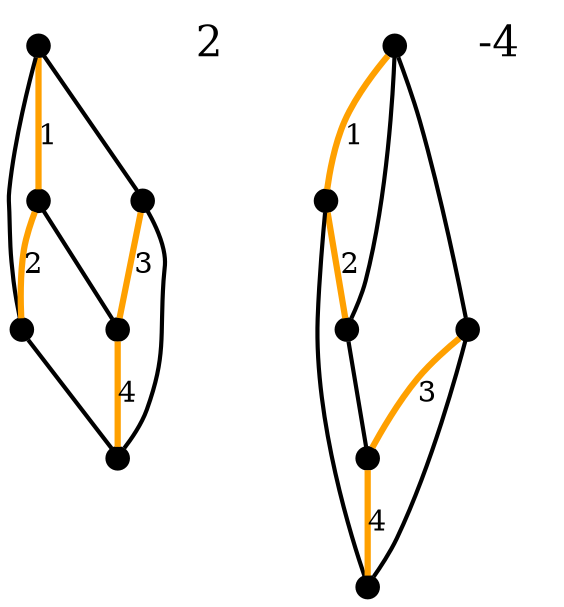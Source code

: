 graph  {
0 [pos="-200,100", shape=point, width="0.15pt"];
1 [pos="-100,0", shape=point, width="0.15pt"];
2 [pos="-200,-100", shape=point, width="0.15pt"];
3 [pos="200,100", shape=point, width="0.15pt"];
4 [pos="100,0", shape=point, width="0.15pt"];
5 [pos="199,-100", shape=point, width="0.15pt"];
6 [fontsize="20pt", label=2, pos="-220,0", shape=plaintext];
7 [pos="400,100", shape=point, width="0.15pt"];
8 [pos="500,0", shape=point, width="0.15pt"];
9 [pos="400,-100", shape=point, width="0.15pt"];
10 [pos="800,100", shape=point, width="0.15pt"];
11 [pos="700,0", shape=point, width="0.15pt"];
12 [pos="800,-100", shape=point, width="0.15pt"];
"1coef" [fontsize="20pt", label="-4", pos="380,0", shape=plaintext];
0 -- 1  [color="#ffa000", forest=True, key=0, label=1, order=1, penwidth=3];
0 -- 2  [forest=False, key=0, order="-1", penwidth="2.0"];
0 -- 3  [forest=False, key=0, order="-1", penwidth="2.0"];
1 -- 2  [color="#ffa000", forest=True, key=0, label=2, order=2, penwidth=3];
1 -- 4  [forest=False, key=0, order="-1", penwidth="2.0"];
2 -- 5  [forest=False, key=0, order="-1", penwidth="2.0"];
3 -- 4  [color="#ffa000", forest=True, key=0, label=3, order=3, penwidth=3];
3 -- 5  [forest=False, key=0, order="-1", penwidth="2.0"];
4 -- 5  [color="#ffa000", forest=True, key=0, label=4, order=4, penwidth=3];
7 -- 8  [color="#ffa000", forest=True, key=0, label=1, order=1, penwidth=3];
7 -- 9  [forest=False, key=0, order="-1", penwidth="2.0"];
7 -- 10  [forest=False, key=0, order="-1", penwidth="2.0"];
8 -- 9  [color="#ffa000", forest=True, key=0, label=2, order=2, penwidth=3];
8 -- 12  [forest=False, key=0, order="-1", penwidth="2.0"];
9 -- 11  [forest=False, key=0, order="-1", penwidth="2.0"];
10 -- 11  [color="#ffa000", forest=True, key=0, label=3, order=3, penwidth=3];
10 -- 12  [forest=False, key=0, order="-1", penwidth="2.0"];
11 -- 12  [color="#ffa000", forest=True, key=0, label=4, order=4, penwidth=3];
}
